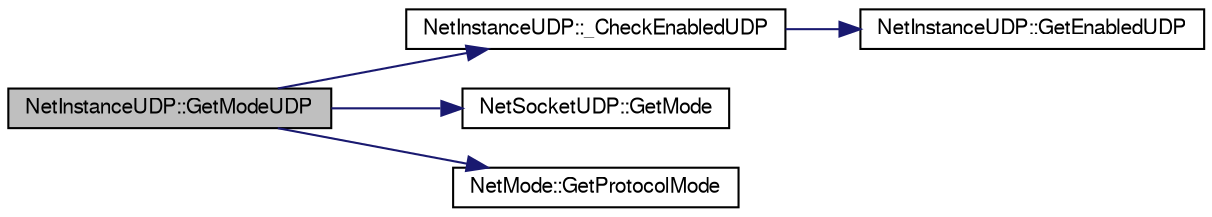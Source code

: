 digraph G
{
  edge [fontname="FreeSans",fontsize="10",labelfontname="FreeSans",labelfontsize="10"];
  node [fontname="FreeSans",fontsize="10",shape=record];
  rankdir=LR;
  Node1 [label="NetInstanceUDP::GetModeUDP",height=0.2,width=0.4,color="black", fillcolor="grey75", style="filled" fontcolor="black"];
  Node1 -> Node2 [color="midnightblue",fontsize="10",style="solid",fontname="FreeSans"];
  Node2 [label="NetInstanceUDP::_CheckEnabledUDP",height=0.2,width=0.4,color="black", fillcolor="white", style="filled",URL="$class_net_instance_u_d_p.html#af52af434d79a7cabd8bf2874a817870a"];
  Node2 -> Node3 [color="midnightblue",fontsize="10",style="solid",fontname="FreeSans"];
  Node3 [label="NetInstanceUDP::GetEnabledUDP",height=0.2,width=0.4,color="black", fillcolor="white", style="filled",URL="$class_net_instance_u_d_p.html#a0b6d789a0d44bc02a8661dcfc0f62ff6"];
  Node1 -> Node4 [color="midnightblue",fontsize="10",style="solid",fontname="FreeSans"];
  Node4 [label="NetSocketUDP::GetMode",height=0.2,width=0.4,color="black", fillcolor="white", style="filled",URL="$class_net_socket_u_d_p.html#a22f09fe0a87137338204d30fdbe902b8"];
  Node1 -> Node5 [color="midnightblue",fontsize="10",style="solid",fontname="FreeSans"];
  Node5 [label="NetMode::GetProtocolMode",height=0.2,width=0.4,color="black", fillcolor="white", style="filled",URL="$class_net_mode.html#a955c73991a8f13465e509f3841071455"];
}
